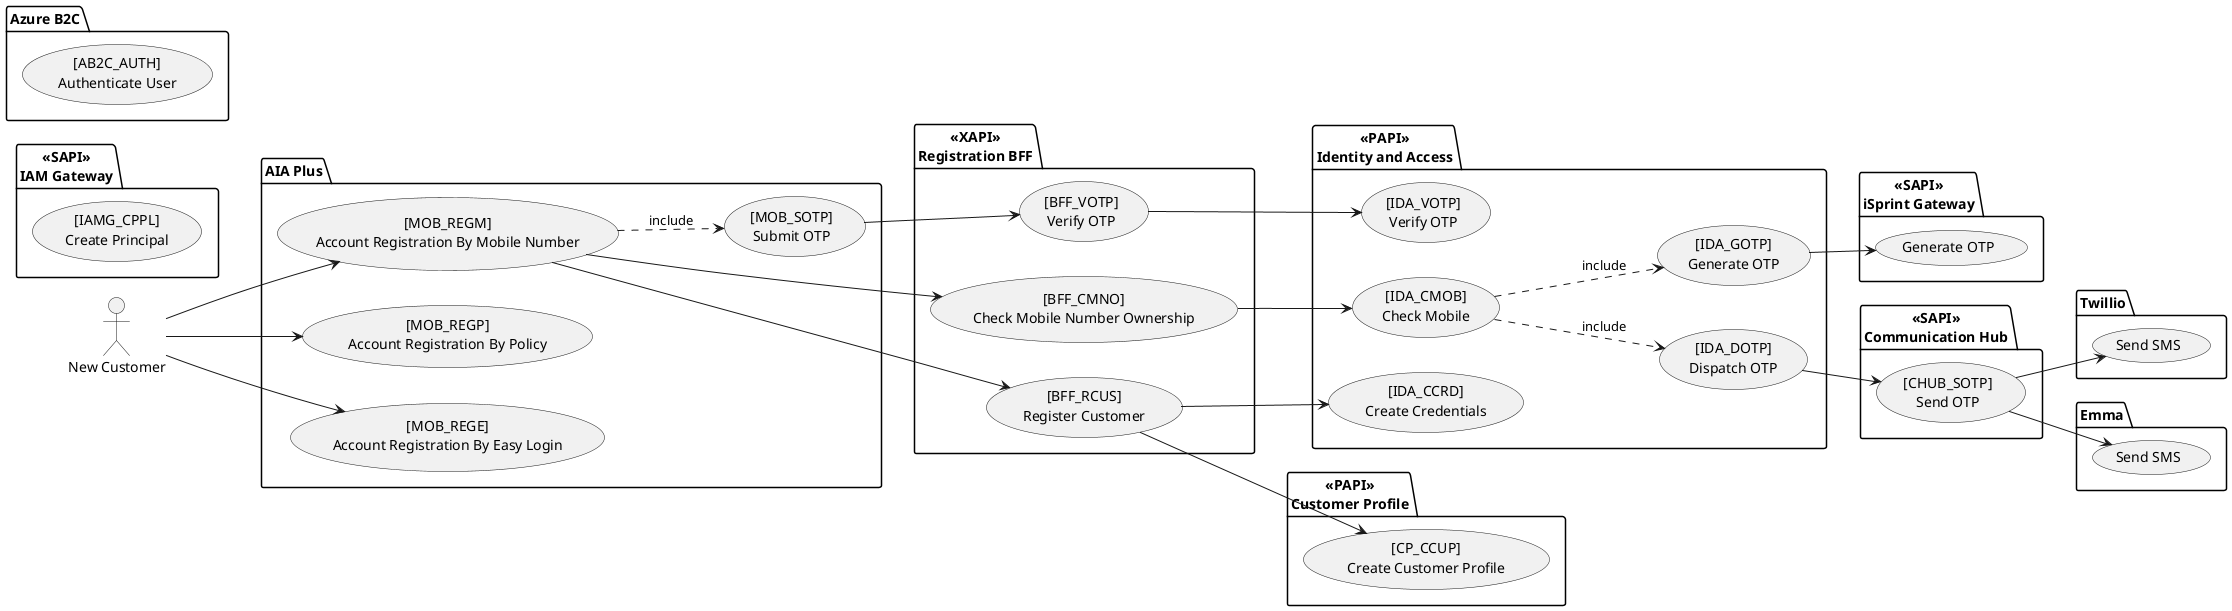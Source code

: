 @startuml

left to right direction

actor "New Customer" as CUST

package "AIA Plus" {
  usecase "[MOB_REGM]\nAccount Registration By Mobile Number" as MOB_REGM
  usecase "[MOB_SOTP]\nSubmit OTP" as MOB_SOTP
  usecase "[MOB_REGP]\nAccount Registration By Policy" as MOB_REGP
  usecase "[MOB_REGE]\nAccount Registration By Easy Login" as MOB_REGE
}

package "<<XAPI>>\nRegistration BFF" {
  usecase "[BFF_CMNO]\nCheck Mobile Number Ownership" as BFF_CMNO
  usecase "[BFF_VOTP]\nVerify OTP" as BFF_VOTP
  usecase "[BFF_RCUS]\nRegister Customer" as BFF_RCUS
}

package "<<PAPI>>\nIdentity and Access" {
  usecase "[IDA_CMOB]\nCheck Mobile" as IDA_CMOB
  usecase "[IDA_GOTP]\nGenerate OTP" as IDA_GOTP
  usecase "[IDA_DOTP]\nDispatch OTP" as IDA_DOTP
  usecase "[IDA_VOTP]\nVerify OTP" as IDA_VOTP
  usecase "[IDA_CCRD]\nCreate Credentials" as IDA_CCRD
}

package "<<PAPI>>\nCustomer Profile" {
  usecase "[CP_CCUP]\nCreate Customer Profile" as CP_CCUP
}

package "<<SAPI>>\nIAM Gateway" {
  usecase "[IAMG_CPPL]\nCreate Principal" as IAMG_CPPL
}

package "<<SAPI>>\niSprint Gateway" {
  usecase "Generate OTP" as ISG_GOTP
}

package "<<SAPI>>\nCommunication Hub" {
  usecase "[CHUB_SOTP]\nSend OTP" as CHUB_SOTP
}

package "Azure B2C" {
  usecase "[AB2C_AUTH]\nAuthenticate User" as AB2C_AUTH
}

package "Twillio" {
  usecase "Send SMS" as TWL_SSMS
}

package "Emma" {
  usecase "Send SMS" as EMM_SSMS
}

CUST --> MOB_REGM
CUST --> MOB_REGP
CUST --> MOB_REGE

MOB_REGM ..> MOB_SOTP : include
MOB_REGM --> BFF_CMNO
BFF_CMNO --> IDA_CMOB

IDA_CMOB ..> IDA_GOTP : include
IDA_GOTP --> ISG_GOTP
IDA_CMOB ..> IDA_DOTP : include
IDA_DOTP --> CHUB_SOTP
CHUB_SOTP --> TWL_SSMS
CHUB_SOTP --> EMM_SSMS

MOB_SOTP --> BFF_VOTP

BFF_VOTP --> IDA_VOTP
MOB_REGM --> BFF_RCUS

BFF_RCUS --> CP_CCUP
BFF_RCUS --> IDA_CCRD

@enduml
